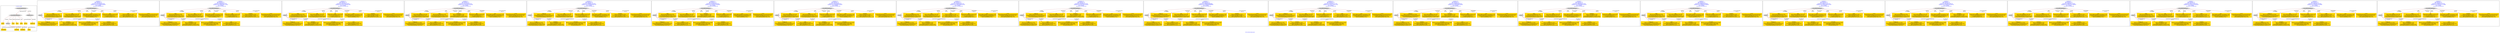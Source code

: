 digraph n0 {
fontcolor="blue"
remincross="true"
label="s24-s-norton-simon.json"
subgraph cluster_0 {
label="1-correct model"
n2[style="filled",color="white",fillcolor="lightgray",label="CulturalHeritageObject1"];
n3[shape="plaintext",style="filled",fillcolor="gold",label="made"];
n4[style="filled",color="white",fillcolor="lightgray",label="Person1"];
n5[shape="plaintext",style="filled",fillcolor="gold",label="dim"];
n6[shape="plaintext",style="filled",fillcolor="gold",label="prov"];
n7[shape="plaintext",style="filled",fillcolor="gold",label="title"];
n8[shape="plaintext",style="filled",fillcolor="gold",label="access"];
n9[shape="plaintext",style="filled",fillcolor="gold",label="nationality"];
n10[shape="plaintext",style="filled",fillcolor="gold",label="birthDate"];
n11[shape="plaintext",style="filled",fillcolor="gold",label="deathDate"];
n12[shape="plaintext",style="filled",fillcolor="gold",label="artist"];
n13[style="filled",color="white",fillcolor="lightgray",label="EuropeanaAggregation1"];
n14[style="filled",color="white",fillcolor="lightgray",label="WebResource1"];
n15[shape="plaintext",style="filled",fillcolor="gold",label="image_url"];
}
subgraph cluster_1 {
label="candidate 0\nlink coherence:1.0\nnode coherence:1.0\nconfidence:0.6142180049197854\nmapping score:0.6714060016399285\ncost:10.99999\n-precision:0.64-recall:0.54"
n17[style="filled",color="white",fillcolor="lightgray",label="CulturalHeritageObject1"];
n18[style="filled",color="white",fillcolor="lightgray",label="Person1"];
n19[shape="plaintext",style="filled",fillcolor="gold",label="image_url\n[Person,nameOfThePerson,0.903]\n[CulturalHeritageObject,accessionNumber,0.075]\n[CulturalHeritageObject,provenance,0.02]\n[CulturalHeritageObject,title,0.001]"];
n20[shape="plaintext",style="filled",fillcolor="gold",label="deathDate\n[Person,dateOfDeath,0.518]\n[Person,dateOfBirth,0.264]\n[CulturalHeritageObject,created,0.215]\n[CulturalHeritageObject,provenance,0.003]"];
n21[shape="plaintext",style="filled",fillcolor="gold",label="artist\n[Person,nameOfThePerson,0.84]\n[CulturalHeritageObject,title,0.122]\n[CulturalHeritageObject,provenance,0.038]\n[CulturalHeritageObject,medium,0.0]"];
n22[shape="plaintext",style="filled",fillcolor="gold",label="title\n[CulturalHeritageObject,title,0.93]\n[Person,nameOfThePerson,0.047]\n[CulturalHeritageObject,provenance,0.018]\n[CulturalHeritageObject,extent,0.006]"];
n23[shape="plaintext",style="filled",fillcolor="gold",label="prov\n[CulturalHeritageObject,provenance,0.741]\n[CulturalHeritageObject,rightsHolder,0.247]\n[CulturalHeritageObject,title,0.011]\n[Person,dateOfDeath,0.001]"];
n24[shape="plaintext",style="filled",fillcolor="gold",label="nationality\n[Person,countryAssociatedWithThePerson,0.993]\n[CulturalHeritageObject,title,0.006]\n[CulturalHeritageObject,medium,0.0]\n[Concept,prefLabel,0.0]"];
n25[shape="plaintext",style="filled",fillcolor="gold",label="dim\n[CulturalHeritageObject,extent,0.787]\n[Person,nameOfThePerson,0.213]\n[Concept,prefLabel,0.0]\n[CulturalHeritageObject,title,0.0]"];
n26[shape="plaintext",style="filled",fillcolor="gold",label="made\n[Person,dateOfDeath,0.534]\n[CulturalHeritageObject,created,0.264]\n[Person,dateOfBirth,0.141]\n[CulturalHeritageObject,provenance,0.061]"];
n27[shape="plaintext",style="filled",fillcolor="gold",label="birthDate\n[Person,dateOfDeath,0.633]\n[CulturalHeritageObject,created,0.267]\n[Person,dateOfBirth,0.098]\n[CulturalHeritageObject,provenance,0.002]"];
n28[shape="plaintext",style="filled",fillcolor="gold",label="access\n[CulturalHeritageObject,accessionNumber,0.627]\n[CulturalHeritageObject,provenance,0.208]\n[Person,nameOfThePerson,0.153]\n[CulturalHeritageObject,title,0.012]"];
}
subgraph cluster_2 {
label="candidate 1\nlink coherence:1.0\nnode coherence:1.0\nconfidence:0.604623585152933\nmapping score:0.6682078617176442\ncost:10.99999\n-precision:0.55-recall:0.46"
n30[style="filled",color="white",fillcolor="lightgray",label="CulturalHeritageObject1"];
n31[style="filled",color="white",fillcolor="lightgray",label="Person1"];
n32[shape="plaintext",style="filled",fillcolor="gold",label="image_url\n[Person,nameOfThePerson,0.903]\n[CulturalHeritageObject,accessionNumber,0.075]\n[CulturalHeritageObject,provenance,0.02]\n[CulturalHeritageObject,title,0.001]"];
n33[shape="plaintext",style="filled",fillcolor="gold",label="deathDate\n[Person,dateOfDeath,0.518]\n[Person,dateOfBirth,0.264]\n[CulturalHeritageObject,created,0.215]\n[CulturalHeritageObject,provenance,0.003]"];
n34[shape="plaintext",style="filled",fillcolor="gold",label="artist\n[Person,nameOfThePerson,0.84]\n[CulturalHeritageObject,title,0.122]\n[CulturalHeritageObject,provenance,0.038]\n[CulturalHeritageObject,medium,0.0]"];
n35[shape="plaintext",style="filled",fillcolor="gold",label="title\n[CulturalHeritageObject,title,0.93]\n[Person,nameOfThePerson,0.047]\n[CulturalHeritageObject,provenance,0.018]\n[CulturalHeritageObject,extent,0.006]"];
n36[shape="plaintext",style="filled",fillcolor="gold",label="prov\n[CulturalHeritageObject,provenance,0.741]\n[CulturalHeritageObject,rightsHolder,0.247]\n[CulturalHeritageObject,title,0.011]\n[Person,dateOfDeath,0.001]"];
n37[shape="plaintext",style="filled",fillcolor="gold",label="nationality\n[Person,countryAssociatedWithThePerson,0.993]\n[CulturalHeritageObject,title,0.006]\n[CulturalHeritageObject,medium,0.0]\n[Concept,prefLabel,0.0]"];
n38[shape="plaintext",style="filled",fillcolor="gold",label="dim\n[CulturalHeritageObject,extent,0.787]\n[Person,nameOfThePerson,0.213]\n[Concept,prefLabel,0.0]\n[CulturalHeritageObject,title,0.0]"];
n39[shape="plaintext",style="filled",fillcolor="gold",label="made\n[Person,dateOfDeath,0.534]\n[CulturalHeritageObject,created,0.264]\n[Person,dateOfBirth,0.141]\n[CulturalHeritageObject,provenance,0.061]"];
n40[shape="plaintext",style="filled",fillcolor="gold",label="birthDate\n[Person,dateOfDeath,0.633]\n[CulturalHeritageObject,created,0.267]\n[Person,dateOfBirth,0.098]\n[CulturalHeritageObject,provenance,0.002]"];
n41[shape="plaintext",style="filled",fillcolor="gold",label="access\n[CulturalHeritageObject,accessionNumber,0.627]\n[CulturalHeritageObject,provenance,0.208]\n[Person,nameOfThePerson,0.153]\n[CulturalHeritageObject,title,0.012]"];
}
subgraph cluster_3 {
label="candidate 10\nlink coherence:1.0\nnode coherence:1.0\nconfidence:0.5551433091436261\nmapping score:0.6517144363812086\ncost:10.99999\n-precision:0.45-recall:0.38"
n43[style="filled",color="white",fillcolor="lightgray",label="CulturalHeritageObject1"];
n44[style="filled",color="white",fillcolor="lightgray",label="Person1"];
n45[shape="plaintext",style="filled",fillcolor="gold",label="image_url\n[Person,nameOfThePerson,0.903]\n[CulturalHeritageObject,accessionNumber,0.075]\n[CulturalHeritageObject,provenance,0.02]\n[CulturalHeritageObject,title,0.001]"];
n46[shape="plaintext",style="filled",fillcolor="gold",label="deathDate\n[Person,dateOfDeath,0.518]\n[Person,dateOfBirth,0.264]\n[CulturalHeritageObject,created,0.215]\n[CulturalHeritageObject,provenance,0.003]"];
n47[shape="plaintext",style="filled",fillcolor="gold",label="artist\n[Person,nameOfThePerson,0.84]\n[CulturalHeritageObject,title,0.122]\n[CulturalHeritageObject,provenance,0.038]\n[CulturalHeritageObject,medium,0.0]"];
n48[shape="plaintext",style="filled",fillcolor="gold",label="title\n[CulturalHeritageObject,title,0.93]\n[Person,nameOfThePerson,0.047]\n[CulturalHeritageObject,provenance,0.018]\n[CulturalHeritageObject,extent,0.006]"];
n49[shape="plaintext",style="filled",fillcolor="gold",label="nationality\n[Person,countryAssociatedWithThePerson,0.993]\n[CulturalHeritageObject,title,0.006]\n[CulturalHeritageObject,medium,0.0]\n[Concept,prefLabel,0.0]"];
n50[shape="plaintext",style="filled",fillcolor="gold",label="dim\n[CulturalHeritageObject,extent,0.787]\n[Person,nameOfThePerson,0.213]\n[Concept,prefLabel,0.0]\n[CulturalHeritageObject,title,0.0]"];
n51[shape="plaintext",style="filled",fillcolor="gold",label="made\n[Person,dateOfDeath,0.534]\n[CulturalHeritageObject,created,0.264]\n[Person,dateOfBirth,0.141]\n[CulturalHeritageObject,provenance,0.061]"];
n52[shape="plaintext",style="filled",fillcolor="gold",label="prov\n[CulturalHeritageObject,provenance,0.741]\n[CulturalHeritageObject,rightsHolder,0.247]\n[CulturalHeritageObject,title,0.011]\n[Person,dateOfDeath,0.001]"];
n53[shape="plaintext",style="filled",fillcolor="gold",label="birthDate\n[Person,dateOfDeath,0.633]\n[CulturalHeritageObject,created,0.267]\n[Person,dateOfBirth,0.098]\n[CulturalHeritageObject,provenance,0.002]"];
n54[shape="plaintext",style="filled",fillcolor="gold",label="access\n[CulturalHeritageObject,accessionNumber,0.627]\n[CulturalHeritageObject,provenance,0.208]\n[Person,nameOfThePerson,0.153]\n[CulturalHeritageObject,title,0.012]"];
}
subgraph cluster_4 {
label="candidate 11\nlink coherence:1.0\nnode coherence:1.0\nconfidence:0.5512783483013314\nmapping score:0.6504261161004438\ncost:10.99999\n-precision:0.45-recall:0.38"
n56[style="filled",color="white",fillcolor="lightgray",label="CulturalHeritageObject1"];
n57[style="filled",color="white",fillcolor="lightgray",label="Person1"];
n58[shape="plaintext",style="filled",fillcolor="gold",label="image_url\n[Person,nameOfThePerson,0.903]\n[CulturalHeritageObject,accessionNumber,0.075]\n[CulturalHeritageObject,provenance,0.02]\n[CulturalHeritageObject,title,0.001]"];
n59[shape="plaintext",style="filled",fillcolor="gold",label="made\n[Person,dateOfDeath,0.534]\n[CulturalHeritageObject,created,0.264]\n[Person,dateOfBirth,0.141]\n[CulturalHeritageObject,provenance,0.061]"];
n60[shape="plaintext",style="filled",fillcolor="gold",label="title\n[CulturalHeritageObject,title,0.93]\n[Person,nameOfThePerson,0.047]\n[CulturalHeritageObject,provenance,0.018]\n[CulturalHeritageObject,extent,0.006]"];
n61[shape="plaintext",style="filled",fillcolor="gold",label="artist\n[Person,nameOfThePerson,0.84]\n[CulturalHeritageObject,title,0.122]\n[CulturalHeritageObject,provenance,0.038]\n[CulturalHeritageObject,medium,0.0]"];
n62[shape="plaintext",style="filled",fillcolor="gold",label="deathDate\n[Person,dateOfDeath,0.518]\n[Person,dateOfBirth,0.264]\n[CulturalHeritageObject,created,0.215]\n[CulturalHeritageObject,provenance,0.003]"];
n63[shape="plaintext",style="filled",fillcolor="gold",label="nationality\n[Person,countryAssociatedWithThePerson,0.993]\n[CulturalHeritageObject,title,0.006]\n[CulturalHeritageObject,medium,0.0]\n[Concept,prefLabel,0.0]"];
n64[shape="plaintext",style="filled",fillcolor="gold",label="dim\n[CulturalHeritageObject,extent,0.787]\n[Person,nameOfThePerson,0.213]\n[Concept,prefLabel,0.0]\n[CulturalHeritageObject,title,0.0]"];
n65[shape="plaintext",style="filled",fillcolor="gold",label="prov\n[CulturalHeritageObject,provenance,0.741]\n[CulturalHeritageObject,rightsHolder,0.247]\n[CulturalHeritageObject,title,0.011]\n[Person,dateOfDeath,0.001]"];
n66[shape="plaintext",style="filled",fillcolor="gold",label="birthDate\n[Person,dateOfDeath,0.633]\n[CulturalHeritageObject,created,0.267]\n[Person,dateOfBirth,0.098]\n[CulturalHeritageObject,provenance,0.002]"];
n67[shape="plaintext",style="filled",fillcolor="gold",label="access\n[CulturalHeritageObject,accessionNumber,0.627]\n[CulturalHeritageObject,provenance,0.208]\n[Person,nameOfThePerson,0.153]\n[CulturalHeritageObject,title,0.012]"];
}
subgraph cluster_5 {
label="candidate 12\nlink coherence:1.0\nnode coherence:1.0\nconfidence:0.5508082174233482\nmapping score:0.6502694058077827\ncost:10.99999\n-precision:0.55-recall:0.46"
n69[style="filled",color="white",fillcolor="lightgray",label="CulturalHeritageObject1"];
n70[style="filled",color="white",fillcolor="lightgray",label="Person1"];
n71[shape="plaintext",style="filled",fillcolor="gold",label="artist\n[Person,nameOfThePerson,0.84]\n[CulturalHeritageObject,title,0.122]\n[CulturalHeritageObject,provenance,0.038]\n[CulturalHeritageObject,medium,0.0]"];
n72[shape="plaintext",style="filled",fillcolor="gold",label="deathDate\n[Person,dateOfDeath,0.518]\n[Person,dateOfBirth,0.264]\n[CulturalHeritageObject,created,0.215]\n[CulturalHeritageObject,provenance,0.003]"];
n73[shape="plaintext",style="filled",fillcolor="gold",label="image_url\n[Person,nameOfThePerson,0.903]\n[CulturalHeritageObject,accessionNumber,0.075]\n[CulturalHeritageObject,provenance,0.02]\n[CulturalHeritageObject,title,0.001]"];
n74[shape="plaintext",style="filled",fillcolor="gold",label="title\n[CulturalHeritageObject,title,0.93]\n[Person,nameOfThePerson,0.047]\n[CulturalHeritageObject,provenance,0.018]\n[CulturalHeritageObject,extent,0.006]"];
n75[shape="plaintext",style="filled",fillcolor="gold",label="nationality\n[Person,countryAssociatedWithThePerson,0.993]\n[CulturalHeritageObject,title,0.006]\n[CulturalHeritageObject,medium,0.0]\n[Concept,prefLabel,0.0]"];
n76[shape="plaintext",style="filled",fillcolor="gold",label="dim\n[CulturalHeritageObject,extent,0.787]\n[Person,nameOfThePerson,0.213]\n[Concept,prefLabel,0.0]\n[CulturalHeritageObject,title,0.0]"];
n77[shape="plaintext",style="filled",fillcolor="gold",label="made\n[Person,dateOfDeath,0.534]\n[CulturalHeritageObject,created,0.264]\n[Person,dateOfBirth,0.141]\n[CulturalHeritageObject,provenance,0.061]"];
n78[shape="plaintext",style="filled",fillcolor="gold",label="prov\n[CulturalHeritageObject,provenance,0.741]\n[CulturalHeritageObject,rightsHolder,0.247]\n[CulturalHeritageObject,title,0.011]\n[Person,dateOfDeath,0.001]"];
n79[shape="plaintext",style="filled",fillcolor="gold",label="birthDate\n[Person,dateOfDeath,0.633]\n[CulturalHeritageObject,created,0.267]\n[Person,dateOfBirth,0.098]\n[CulturalHeritageObject,provenance,0.002]"];
n80[shape="plaintext",style="filled",fillcolor="gold",label="access\n[CulturalHeritageObject,accessionNumber,0.627]\n[CulturalHeritageObject,provenance,0.208]\n[Person,nameOfThePerson,0.153]\n[CulturalHeritageObject,title,0.012]"];
}
subgraph cluster_6 {
label="candidate 13\nlink coherence:1.0\nnode coherence:1.0\nconfidence:0.5474955260919518\nmapping score:0.6491651753639839\ncost:10.99999\n-precision:0.45-recall:0.38"
n82[style="filled",color="white",fillcolor="lightgray",label="CulturalHeritageObject1"];
n83[style="filled",color="white",fillcolor="lightgray",label="Person1"];
n84[shape="plaintext",style="filled",fillcolor="gold",label="image_url\n[Person,nameOfThePerson,0.903]\n[CulturalHeritageObject,accessionNumber,0.075]\n[CulturalHeritageObject,provenance,0.02]\n[CulturalHeritageObject,title,0.001]"];
n85[shape="plaintext",style="filled",fillcolor="gold",label="made\n[Person,dateOfDeath,0.534]\n[CulturalHeritageObject,created,0.264]\n[Person,dateOfBirth,0.141]\n[CulturalHeritageObject,provenance,0.061]"];
n86[shape="plaintext",style="filled",fillcolor="gold",label="artist\n[Person,nameOfThePerson,0.84]\n[CulturalHeritageObject,title,0.122]\n[CulturalHeritageObject,provenance,0.038]\n[CulturalHeritageObject,medium,0.0]"];
n87[shape="plaintext",style="filled",fillcolor="gold",label="title\n[CulturalHeritageObject,title,0.93]\n[Person,nameOfThePerson,0.047]\n[CulturalHeritageObject,provenance,0.018]\n[CulturalHeritageObject,extent,0.006]"];
n88[shape="plaintext",style="filled",fillcolor="gold",label="deathDate\n[Person,dateOfDeath,0.518]\n[Person,dateOfBirth,0.264]\n[CulturalHeritageObject,created,0.215]\n[CulturalHeritageObject,provenance,0.003]"];
n89[shape="plaintext",style="filled",fillcolor="gold",label="nationality\n[Person,countryAssociatedWithThePerson,0.993]\n[CulturalHeritageObject,title,0.006]\n[CulturalHeritageObject,medium,0.0]\n[Concept,prefLabel,0.0]"];
n90[shape="plaintext",style="filled",fillcolor="gold",label="dim\n[CulturalHeritageObject,extent,0.787]\n[Person,nameOfThePerson,0.213]\n[Concept,prefLabel,0.0]\n[CulturalHeritageObject,title,0.0]"];
n91[shape="plaintext",style="filled",fillcolor="gold",label="prov\n[CulturalHeritageObject,provenance,0.741]\n[CulturalHeritageObject,rightsHolder,0.247]\n[CulturalHeritageObject,title,0.011]\n[Person,dateOfDeath,0.001]"];
n92[shape="plaintext",style="filled",fillcolor="gold",label="birthDate\n[Person,dateOfDeath,0.633]\n[CulturalHeritageObject,created,0.267]\n[Person,dateOfBirth,0.098]\n[CulturalHeritageObject,provenance,0.002]"];
n93[shape="plaintext",style="filled",fillcolor="gold",label="access\n[CulturalHeritageObject,accessionNumber,0.627]\n[CulturalHeritageObject,provenance,0.208]\n[Person,nameOfThePerson,0.153]\n[CulturalHeritageObject,title,0.012]"];
}
subgraph cluster_7 {
label="candidate 14\nlink coherence:1.0\nnode coherence:1.0\nconfidence:0.545105596595754\nmapping score:0.6483685321985847\ncost:10.99999\n-precision:0.55-recall:0.46"
n95[style="filled",color="white",fillcolor="lightgray",label="CulturalHeritageObject1"];
n96[style="filled",color="white",fillcolor="lightgray",label="Person1"];
n97[shape="plaintext",style="filled",fillcolor="gold",label="image_url\n[Person,nameOfThePerson,0.903]\n[CulturalHeritageObject,accessionNumber,0.075]\n[CulturalHeritageObject,provenance,0.02]\n[CulturalHeritageObject,title,0.001]"];
n98[shape="plaintext",style="filled",fillcolor="gold",label="made\n[Person,dateOfDeath,0.534]\n[CulturalHeritageObject,created,0.264]\n[Person,dateOfBirth,0.141]\n[CulturalHeritageObject,provenance,0.061]"];
n99[shape="plaintext",style="filled",fillcolor="gold",label="title\n[CulturalHeritageObject,title,0.93]\n[Person,nameOfThePerson,0.047]\n[CulturalHeritageObject,provenance,0.018]\n[CulturalHeritageObject,extent,0.006]"];
n100[shape="plaintext",style="filled",fillcolor="gold",label="artist\n[Person,nameOfThePerson,0.84]\n[CulturalHeritageObject,title,0.122]\n[CulturalHeritageObject,provenance,0.038]\n[CulturalHeritageObject,medium,0.0]"];
n101[shape="plaintext",style="filled",fillcolor="gold",label="deathDate\n[Person,dateOfDeath,0.518]\n[Person,dateOfBirth,0.264]\n[CulturalHeritageObject,created,0.215]\n[CulturalHeritageObject,provenance,0.003]"];
n102[shape="plaintext",style="filled",fillcolor="gold",label="nationality\n[Person,countryAssociatedWithThePerson,0.993]\n[CulturalHeritageObject,title,0.006]\n[CulturalHeritageObject,medium,0.0]\n[Concept,prefLabel,0.0]"];
n103[shape="plaintext",style="filled",fillcolor="gold",label="dim\n[CulturalHeritageObject,extent,0.787]\n[Person,nameOfThePerson,0.213]\n[Concept,prefLabel,0.0]\n[CulturalHeritageObject,title,0.0]"];
n104[shape="plaintext",style="filled",fillcolor="gold",label="prov\n[CulturalHeritageObject,provenance,0.741]\n[CulturalHeritageObject,rightsHolder,0.247]\n[CulturalHeritageObject,title,0.011]\n[Person,dateOfDeath,0.001]"];
n105[shape="plaintext",style="filled",fillcolor="gold",label="birthDate\n[Person,dateOfDeath,0.633]\n[CulturalHeritageObject,created,0.267]\n[Person,dateOfBirth,0.098]\n[CulturalHeritageObject,provenance,0.002]"];
n106[shape="plaintext",style="filled",fillcolor="gold",label="access\n[CulturalHeritageObject,accessionNumber,0.627]\n[CulturalHeritageObject,provenance,0.208]\n[Person,nameOfThePerson,0.153]\n[CulturalHeritageObject,title,0.012]"];
}
subgraph cluster_8 {
label="candidate 15\nlink coherence:1.0\nnode coherence:1.0\nconfidence:0.5443925445871018\nmapping score:0.6481308481957005\ncost:10.99999\n-precision:0.45-recall:0.38"
n108[style="filled",color="white",fillcolor="lightgray",label="CulturalHeritageObject1"];
n109[style="filled",color="white",fillcolor="lightgray",label="Person1"];
n110[shape="plaintext",style="filled",fillcolor="gold",label="image_url\n[Person,nameOfThePerson,0.903]\n[CulturalHeritageObject,accessionNumber,0.075]\n[CulturalHeritageObject,provenance,0.02]\n[CulturalHeritageObject,title,0.001]"];
n111[shape="plaintext",style="filled",fillcolor="gold",label="deathDate\n[Person,dateOfDeath,0.518]\n[Person,dateOfBirth,0.264]\n[CulturalHeritageObject,created,0.215]\n[CulturalHeritageObject,provenance,0.003]"];
n112[shape="plaintext",style="filled",fillcolor="gold",label="artist\n[Person,nameOfThePerson,0.84]\n[CulturalHeritageObject,title,0.122]\n[CulturalHeritageObject,provenance,0.038]\n[CulturalHeritageObject,medium,0.0]"];
n113[shape="plaintext",style="filled",fillcolor="gold",label="title\n[CulturalHeritageObject,title,0.93]\n[Person,nameOfThePerson,0.047]\n[CulturalHeritageObject,provenance,0.018]\n[CulturalHeritageObject,extent,0.006]"];
n114[shape="plaintext",style="filled",fillcolor="gold",label="made\n[Person,dateOfDeath,0.534]\n[CulturalHeritageObject,created,0.264]\n[Person,dateOfBirth,0.141]\n[CulturalHeritageObject,provenance,0.061]"];
n115[shape="plaintext",style="filled",fillcolor="gold",label="nationality\n[Person,countryAssociatedWithThePerson,0.993]\n[CulturalHeritageObject,title,0.006]\n[CulturalHeritageObject,medium,0.0]\n[Concept,prefLabel,0.0]"];
n116[shape="plaintext",style="filled",fillcolor="gold",label="dim\n[CulturalHeritageObject,extent,0.787]\n[Person,nameOfThePerson,0.213]\n[Concept,prefLabel,0.0]\n[CulturalHeritageObject,title,0.0]"];
n117[shape="plaintext",style="filled",fillcolor="gold",label="prov\n[CulturalHeritageObject,provenance,0.741]\n[CulturalHeritageObject,rightsHolder,0.247]\n[CulturalHeritageObject,title,0.011]\n[Person,dateOfDeath,0.001]"];
n118[shape="plaintext",style="filled",fillcolor="gold",label="birthDate\n[Person,dateOfDeath,0.633]\n[CulturalHeritageObject,created,0.267]\n[Person,dateOfBirth,0.098]\n[CulturalHeritageObject,provenance,0.002]"];
n119[shape="plaintext",style="filled",fillcolor="gold",label="access\n[CulturalHeritageObject,accessionNumber,0.627]\n[CulturalHeritageObject,provenance,0.208]\n[Person,nameOfThePerson,0.153]\n[CulturalHeritageObject,title,0.012]"];
}
subgraph cluster_9 {
label="candidate 16\nlink coherence:1.0\nnode coherence:1.0\nconfidence:0.5431604343716739\nmapping score:0.647720144790558\ncost:10.99999\n-precision:0.55-recall:0.46"
n121[style="filled",color="white",fillcolor="lightgray",label="CulturalHeritageObject1"];
n122[style="filled",color="white",fillcolor="lightgray",label="Person1"];
n123[shape="plaintext",style="filled",fillcolor="gold",label="artist\n[Person,nameOfThePerson,0.84]\n[CulturalHeritageObject,title,0.122]\n[CulturalHeritageObject,provenance,0.038]\n[CulturalHeritageObject,medium,0.0]"];
n124[shape="plaintext",style="filled",fillcolor="gold",label="made\n[Person,dateOfDeath,0.534]\n[CulturalHeritageObject,created,0.264]\n[Person,dateOfBirth,0.141]\n[CulturalHeritageObject,provenance,0.061]"];
n125[shape="plaintext",style="filled",fillcolor="gold",label="image_url\n[Person,nameOfThePerson,0.903]\n[CulturalHeritageObject,accessionNumber,0.075]\n[CulturalHeritageObject,provenance,0.02]\n[CulturalHeritageObject,title,0.001]"];
n126[shape="plaintext",style="filled",fillcolor="gold",label="title\n[CulturalHeritageObject,title,0.93]\n[Person,nameOfThePerson,0.047]\n[CulturalHeritageObject,provenance,0.018]\n[CulturalHeritageObject,extent,0.006]"];
n127[shape="plaintext",style="filled",fillcolor="gold",label="deathDate\n[Person,dateOfDeath,0.518]\n[Person,dateOfBirth,0.264]\n[CulturalHeritageObject,created,0.215]\n[CulturalHeritageObject,provenance,0.003]"];
n128[shape="plaintext",style="filled",fillcolor="gold",label="nationality\n[Person,countryAssociatedWithThePerson,0.993]\n[CulturalHeritageObject,title,0.006]\n[CulturalHeritageObject,medium,0.0]\n[Concept,prefLabel,0.0]"];
n129[shape="plaintext",style="filled",fillcolor="gold",label="dim\n[CulturalHeritageObject,extent,0.787]\n[Person,nameOfThePerson,0.213]\n[Concept,prefLabel,0.0]\n[CulturalHeritageObject,title,0.0]"];
n130[shape="plaintext",style="filled",fillcolor="gold",label="prov\n[CulturalHeritageObject,provenance,0.741]\n[CulturalHeritageObject,rightsHolder,0.247]\n[CulturalHeritageObject,title,0.011]\n[Person,dateOfDeath,0.001]"];
n131[shape="plaintext",style="filled",fillcolor="gold",label="birthDate\n[Person,dateOfDeath,0.633]\n[CulturalHeritageObject,created,0.267]\n[Person,dateOfBirth,0.098]\n[CulturalHeritageObject,provenance,0.002]"];
n132[shape="plaintext",style="filled",fillcolor="gold",label="access\n[CulturalHeritageObject,accessionNumber,0.627]\n[CulturalHeritageObject,provenance,0.208]\n[Person,nameOfThePerson,0.153]\n[CulturalHeritageObject,title,0.012]"];
}
subgraph cluster_10 {
label="candidate 17\nlink coherence:1.0\nnode coherence:1.0\nconfidence:0.5369876826660966\nmapping score:0.6456625608886989\ncost:10.99999\n-precision:0.64-recall:0.54"
n134[style="filled",color="white",fillcolor="lightgray",label="CulturalHeritageObject1"];
n135[style="filled",color="white",fillcolor="lightgray",label="Person1"];
n136[shape="plaintext",style="filled",fillcolor="gold",label="artist\n[Person,nameOfThePerson,0.84]\n[CulturalHeritageObject,title,0.122]\n[CulturalHeritageObject,provenance,0.038]\n[CulturalHeritageObject,medium,0.0]"];
n137[shape="plaintext",style="filled",fillcolor="gold",label="made\n[Person,dateOfDeath,0.534]\n[CulturalHeritageObject,created,0.264]\n[Person,dateOfBirth,0.141]\n[CulturalHeritageObject,provenance,0.061]"];
n138[shape="plaintext",style="filled",fillcolor="gold",label="image_url\n[Person,nameOfThePerson,0.903]\n[CulturalHeritageObject,accessionNumber,0.075]\n[CulturalHeritageObject,provenance,0.02]\n[CulturalHeritageObject,title,0.001]"];
n139[shape="plaintext",style="filled",fillcolor="gold",label="title\n[CulturalHeritageObject,title,0.93]\n[Person,nameOfThePerson,0.047]\n[CulturalHeritageObject,provenance,0.018]\n[CulturalHeritageObject,extent,0.006]"];
n140[shape="plaintext",style="filled",fillcolor="gold",label="deathDate\n[Person,dateOfDeath,0.518]\n[Person,dateOfBirth,0.264]\n[CulturalHeritageObject,created,0.215]\n[CulturalHeritageObject,provenance,0.003]"];
n141[shape="plaintext",style="filled",fillcolor="gold",label="nationality\n[Person,countryAssociatedWithThePerson,0.993]\n[CulturalHeritageObject,title,0.006]\n[CulturalHeritageObject,medium,0.0]\n[Concept,prefLabel,0.0]"];
n142[shape="plaintext",style="filled",fillcolor="gold",label="dim\n[CulturalHeritageObject,extent,0.787]\n[Person,nameOfThePerson,0.213]\n[Concept,prefLabel,0.0]\n[CulturalHeritageObject,title,0.0]"];
n143[shape="plaintext",style="filled",fillcolor="gold",label="prov\n[CulturalHeritageObject,provenance,0.741]\n[CulturalHeritageObject,rightsHolder,0.247]\n[CulturalHeritageObject,title,0.011]\n[Person,dateOfDeath,0.001]"];
n144[shape="plaintext",style="filled",fillcolor="gold",label="birthDate\n[Person,dateOfDeath,0.633]\n[CulturalHeritageObject,created,0.267]\n[Person,dateOfBirth,0.098]\n[CulturalHeritageObject,provenance,0.002]"];
n145[shape="plaintext",style="filled",fillcolor="gold",label="access\n[CulturalHeritageObject,accessionNumber,0.627]\n[CulturalHeritageObject,provenance,0.208]\n[Person,nameOfThePerson,0.153]\n[CulturalHeritageObject,title,0.012]"];
}
subgraph cluster_11 {
label="candidate 18\nlink coherence:1.0\nnode coherence:1.0\nconfidence:0.5323523477117029\nmapping score:0.6441174492372342\ncost:10.99999\n-precision:0.82-recall:0.69"
n147[style="filled",color="white",fillcolor="lightgray",label="CulturalHeritageObject1"];
n148[style="filled",color="white",fillcolor="lightgray",label="Person1"];
n149[shape="plaintext",style="filled",fillcolor="gold",label="artist\n[Person,nameOfThePerson,0.84]\n[CulturalHeritageObject,title,0.122]\n[CulturalHeritageObject,provenance,0.038]\n[CulturalHeritageObject,medium,0.0]"];
n150[shape="plaintext",style="filled",fillcolor="gold",label="birthDate\n[Person,dateOfDeath,0.633]\n[CulturalHeritageObject,created,0.267]\n[Person,dateOfBirth,0.098]\n[CulturalHeritageObject,provenance,0.002]"];
n151[shape="plaintext",style="filled",fillcolor="gold",label="image_url\n[Person,nameOfThePerson,0.903]\n[CulturalHeritageObject,accessionNumber,0.075]\n[CulturalHeritageObject,provenance,0.02]\n[CulturalHeritageObject,title,0.001]"];
n152[shape="plaintext",style="filled",fillcolor="gold",label="title\n[CulturalHeritageObject,title,0.93]\n[Person,nameOfThePerson,0.047]\n[CulturalHeritageObject,provenance,0.018]\n[CulturalHeritageObject,extent,0.006]"];
n153[shape="plaintext",style="filled",fillcolor="gold",label="deathDate\n[Person,dateOfDeath,0.518]\n[Person,dateOfBirth,0.264]\n[CulturalHeritageObject,created,0.215]\n[CulturalHeritageObject,provenance,0.003]"];
n154[shape="plaintext",style="filled",fillcolor="gold",label="nationality\n[Person,countryAssociatedWithThePerson,0.993]\n[CulturalHeritageObject,title,0.006]\n[CulturalHeritageObject,medium,0.0]\n[Concept,prefLabel,0.0]"];
n155[shape="plaintext",style="filled",fillcolor="gold",label="dim\n[CulturalHeritageObject,extent,0.787]\n[Person,nameOfThePerson,0.213]\n[Concept,prefLabel,0.0]\n[CulturalHeritageObject,title,0.0]"];
n156[shape="plaintext",style="filled",fillcolor="gold",label="made\n[Person,dateOfDeath,0.534]\n[CulturalHeritageObject,created,0.264]\n[Person,dateOfBirth,0.141]\n[CulturalHeritageObject,provenance,0.061]"];
n157[shape="plaintext",style="filled",fillcolor="gold",label="prov\n[CulturalHeritageObject,provenance,0.741]\n[CulturalHeritageObject,rightsHolder,0.247]\n[CulturalHeritageObject,title,0.011]\n[Person,dateOfDeath,0.001]"];
n158[shape="plaintext",style="filled",fillcolor="gold",label="access\n[CulturalHeritageObject,accessionNumber,0.627]\n[CulturalHeritageObject,provenance,0.208]\n[Person,nameOfThePerson,0.153]\n[CulturalHeritageObject,title,0.012]"];
}
subgraph cluster_12 {
label="candidate 19\nlink coherence:1.0\nnode coherence:1.0\nconfidence:0.5289306796504276\nmapping score:0.6429768932168093\ncost:10.99999\n-precision:0.64-recall:0.54"
n160[style="filled",color="white",fillcolor="lightgray",label="CulturalHeritageObject1"];
n161[style="filled",color="white",fillcolor="lightgray",label="Person1"];
n162[shape="plaintext",style="filled",fillcolor="gold",label="artist\n[Person,nameOfThePerson,0.84]\n[CulturalHeritageObject,title,0.122]\n[CulturalHeritageObject,provenance,0.038]\n[CulturalHeritageObject,medium,0.0]"];
n163[shape="plaintext",style="filled",fillcolor="gold",label="birthDate\n[Person,dateOfDeath,0.633]\n[CulturalHeritageObject,created,0.267]\n[Person,dateOfBirth,0.098]\n[CulturalHeritageObject,provenance,0.002]"];
n164[shape="plaintext",style="filled",fillcolor="gold",label="image_url\n[Person,nameOfThePerson,0.903]\n[CulturalHeritageObject,accessionNumber,0.075]\n[CulturalHeritageObject,provenance,0.02]\n[CulturalHeritageObject,title,0.001]"];
n165[shape="plaintext",style="filled",fillcolor="gold",label="title\n[CulturalHeritageObject,title,0.93]\n[Person,nameOfThePerson,0.047]\n[CulturalHeritageObject,provenance,0.018]\n[CulturalHeritageObject,extent,0.006]"];
n166[shape="plaintext",style="filled",fillcolor="gold",label="deathDate\n[Person,dateOfDeath,0.518]\n[Person,dateOfBirth,0.264]\n[CulturalHeritageObject,created,0.215]\n[CulturalHeritageObject,provenance,0.003]"];
n167[shape="plaintext",style="filled",fillcolor="gold",label="nationality\n[Person,countryAssociatedWithThePerson,0.993]\n[CulturalHeritageObject,title,0.006]\n[CulturalHeritageObject,medium,0.0]\n[Concept,prefLabel,0.0]"];
n168[shape="plaintext",style="filled",fillcolor="gold",label="dim\n[CulturalHeritageObject,extent,0.787]\n[Person,nameOfThePerson,0.213]\n[Concept,prefLabel,0.0]\n[CulturalHeritageObject,title,0.0]"];
n169[shape="plaintext",style="filled",fillcolor="gold",label="made\n[Person,dateOfDeath,0.534]\n[CulturalHeritageObject,created,0.264]\n[Person,dateOfBirth,0.141]\n[CulturalHeritageObject,provenance,0.061]"];
n170[shape="plaintext",style="filled",fillcolor="gold",label="prov\n[CulturalHeritageObject,provenance,0.741]\n[CulturalHeritageObject,rightsHolder,0.247]\n[CulturalHeritageObject,title,0.011]\n[Person,dateOfDeath,0.001]"];
n171[shape="plaintext",style="filled",fillcolor="gold",label="access\n[CulturalHeritageObject,accessionNumber,0.627]\n[CulturalHeritageObject,provenance,0.208]\n[Person,nameOfThePerson,0.153]\n[CulturalHeritageObject,title,0.012]"];
}
subgraph cluster_13 {
label="candidate 2\nlink coherence:1.0\nnode coherence:1.0\nconfidence:0.5969758021012586\nmapping score:0.6656586007004196\ncost:10.99999\n-precision:0.55-recall:0.46"
n173[style="filled",color="white",fillcolor="lightgray",label="CulturalHeritageObject1"];
n174[style="filled",color="white",fillcolor="lightgray",label="Person1"];
n175[shape="plaintext",style="filled",fillcolor="gold",label="image_url\n[Person,nameOfThePerson,0.903]\n[CulturalHeritageObject,accessionNumber,0.075]\n[CulturalHeritageObject,provenance,0.02]\n[CulturalHeritageObject,title,0.001]"];
n176[shape="plaintext",style="filled",fillcolor="gold",label="made\n[Person,dateOfDeath,0.534]\n[CulturalHeritageObject,created,0.264]\n[Person,dateOfBirth,0.141]\n[CulturalHeritageObject,provenance,0.061]"];
n177[shape="plaintext",style="filled",fillcolor="gold",label="artist\n[Person,nameOfThePerson,0.84]\n[CulturalHeritageObject,title,0.122]\n[CulturalHeritageObject,provenance,0.038]\n[CulturalHeritageObject,medium,0.0]"];
n178[shape="plaintext",style="filled",fillcolor="gold",label="title\n[CulturalHeritageObject,title,0.93]\n[Person,nameOfThePerson,0.047]\n[CulturalHeritageObject,provenance,0.018]\n[CulturalHeritageObject,extent,0.006]"];
n179[shape="plaintext",style="filled",fillcolor="gold",label="prov\n[CulturalHeritageObject,provenance,0.741]\n[CulturalHeritageObject,rightsHolder,0.247]\n[CulturalHeritageObject,title,0.011]\n[Person,dateOfDeath,0.001]"];
n180[shape="plaintext",style="filled",fillcolor="gold",label="deathDate\n[Person,dateOfDeath,0.518]\n[Person,dateOfBirth,0.264]\n[CulturalHeritageObject,created,0.215]\n[CulturalHeritageObject,provenance,0.003]"];
n181[shape="plaintext",style="filled",fillcolor="gold",label="nationality\n[Person,countryAssociatedWithThePerson,0.993]\n[CulturalHeritageObject,title,0.006]\n[CulturalHeritageObject,medium,0.0]\n[Concept,prefLabel,0.0]"];
n182[shape="plaintext",style="filled",fillcolor="gold",label="dim\n[CulturalHeritageObject,extent,0.787]\n[Person,nameOfThePerson,0.213]\n[Concept,prefLabel,0.0]\n[CulturalHeritageObject,title,0.0]"];
n183[shape="plaintext",style="filled",fillcolor="gold",label="birthDate\n[Person,dateOfDeath,0.633]\n[CulturalHeritageObject,created,0.267]\n[Person,dateOfBirth,0.098]\n[CulturalHeritageObject,provenance,0.002]"];
n184[shape="plaintext",style="filled",fillcolor="gold",label="access\n[CulturalHeritageObject,accessionNumber,0.627]\n[CulturalHeritageObject,provenance,0.208]\n[Person,nameOfThePerson,0.153]\n[CulturalHeritageObject,title,0.012]"];
}
subgraph cluster_14 {
label="candidate 3\nlink coherence:1.0\nnode coherence:1.0\nconfidence:0.5908030503956813\nmapping score:0.6636010167985603\ncost:10.99999\n-precision:0.64-recall:0.54"
n186[style="filled",color="white",fillcolor="lightgray",label="CulturalHeritageObject1"];
n187[style="filled",color="white",fillcolor="lightgray",label="Person1"];
n188[shape="plaintext",style="filled",fillcolor="gold",label="image_url\n[Person,nameOfThePerson,0.903]\n[CulturalHeritageObject,accessionNumber,0.075]\n[CulturalHeritageObject,provenance,0.02]\n[CulturalHeritageObject,title,0.001]"];
n189[shape="plaintext",style="filled",fillcolor="gold",label="made\n[Person,dateOfDeath,0.534]\n[CulturalHeritageObject,created,0.264]\n[Person,dateOfBirth,0.141]\n[CulturalHeritageObject,provenance,0.061]"];
n190[shape="plaintext",style="filled",fillcolor="gold",label="artist\n[Person,nameOfThePerson,0.84]\n[CulturalHeritageObject,title,0.122]\n[CulturalHeritageObject,provenance,0.038]\n[CulturalHeritageObject,medium,0.0]"];
n191[shape="plaintext",style="filled",fillcolor="gold",label="title\n[CulturalHeritageObject,title,0.93]\n[Person,nameOfThePerson,0.047]\n[CulturalHeritageObject,provenance,0.018]\n[CulturalHeritageObject,extent,0.006]"];
n192[shape="plaintext",style="filled",fillcolor="gold",label="prov\n[CulturalHeritageObject,provenance,0.741]\n[CulturalHeritageObject,rightsHolder,0.247]\n[CulturalHeritageObject,title,0.011]\n[Person,dateOfDeath,0.001]"];
n193[shape="plaintext",style="filled",fillcolor="gold",label="deathDate\n[Person,dateOfDeath,0.518]\n[Person,dateOfBirth,0.264]\n[CulturalHeritageObject,created,0.215]\n[CulturalHeritageObject,provenance,0.003]"];
n194[shape="plaintext",style="filled",fillcolor="gold",label="nationality\n[Person,countryAssociatedWithThePerson,0.993]\n[CulturalHeritageObject,title,0.006]\n[CulturalHeritageObject,medium,0.0]\n[Concept,prefLabel,0.0]"];
n195[shape="plaintext",style="filled",fillcolor="gold",label="dim\n[CulturalHeritageObject,extent,0.787]\n[Person,nameOfThePerson,0.213]\n[Concept,prefLabel,0.0]\n[CulturalHeritageObject,title,0.0]"];
n196[shape="plaintext",style="filled",fillcolor="gold",label="birthDate\n[Person,dateOfDeath,0.633]\n[CulturalHeritageObject,created,0.267]\n[Person,dateOfBirth,0.098]\n[CulturalHeritageObject,provenance,0.002]"];
n197[shape="plaintext",style="filled",fillcolor="gold",label="access\n[CulturalHeritageObject,accessionNumber,0.627]\n[CulturalHeritageObject,provenance,0.208]\n[Person,nameOfThePerson,0.153]\n[CulturalHeritageObject,title,0.012]"];
}
subgraph cluster_15 {
label="candidate 4\nlink coherence:1.0\nnode coherence:1.0\nconfidence:0.5861677154412875\nmapping score:0.6620559051470959\ncost:10.99999\n-precision:0.82-recall:0.69"
n199[style="filled",color="white",fillcolor="lightgray",label="CulturalHeritageObject1"];
n200[style="filled",color="white",fillcolor="lightgray",label="Person1"];
n201[shape="plaintext",style="filled",fillcolor="gold",label="image_url\n[Person,nameOfThePerson,0.903]\n[CulturalHeritageObject,accessionNumber,0.075]\n[CulturalHeritageObject,provenance,0.02]\n[CulturalHeritageObject,title,0.001]"];
n202[shape="plaintext",style="filled",fillcolor="gold",label="birthDate\n[Person,dateOfDeath,0.633]\n[CulturalHeritageObject,created,0.267]\n[Person,dateOfBirth,0.098]\n[CulturalHeritageObject,provenance,0.002]"];
n203[shape="plaintext",style="filled",fillcolor="gold",label="artist\n[Person,nameOfThePerson,0.84]\n[CulturalHeritageObject,title,0.122]\n[CulturalHeritageObject,provenance,0.038]\n[CulturalHeritageObject,medium,0.0]"];
n204[shape="plaintext",style="filled",fillcolor="gold",label="title\n[CulturalHeritageObject,title,0.93]\n[Person,nameOfThePerson,0.047]\n[CulturalHeritageObject,provenance,0.018]\n[CulturalHeritageObject,extent,0.006]"];
n205[shape="plaintext",style="filled",fillcolor="gold",label="prov\n[CulturalHeritageObject,provenance,0.741]\n[CulturalHeritageObject,rightsHolder,0.247]\n[CulturalHeritageObject,title,0.011]\n[Person,dateOfDeath,0.001]"];
n206[shape="plaintext",style="filled",fillcolor="gold",label="deathDate\n[Person,dateOfDeath,0.518]\n[Person,dateOfBirth,0.264]\n[CulturalHeritageObject,created,0.215]\n[CulturalHeritageObject,provenance,0.003]"];
n207[shape="plaintext",style="filled",fillcolor="gold",label="nationality\n[Person,countryAssociatedWithThePerson,0.993]\n[CulturalHeritageObject,title,0.006]\n[CulturalHeritageObject,medium,0.0]\n[Concept,prefLabel,0.0]"];
n208[shape="plaintext",style="filled",fillcolor="gold",label="dim\n[CulturalHeritageObject,extent,0.787]\n[Person,nameOfThePerson,0.213]\n[Concept,prefLabel,0.0]\n[CulturalHeritageObject,title,0.0]"];
n209[shape="plaintext",style="filled",fillcolor="gold",label="made\n[Person,dateOfDeath,0.534]\n[CulturalHeritageObject,created,0.264]\n[Person,dateOfBirth,0.141]\n[CulturalHeritageObject,provenance,0.061]"];
n210[shape="plaintext",style="filled",fillcolor="gold",label="access\n[CulturalHeritageObject,accessionNumber,0.627]\n[CulturalHeritageObject,provenance,0.208]\n[Person,nameOfThePerson,0.153]\n[CulturalHeritageObject,title,0.012]"];
}
subgraph cluster_16 {
label="candidate 5\nlink coherence:1.0\nnode coherence:1.0\nconfidence:0.5827460473800125\nmapping score:0.6609153491266708\ncost:10.99999\n-precision:0.64-recall:0.54"
n212[style="filled",color="white",fillcolor="lightgray",label="CulturalHeritageObject1"];
n213[style="filled",color="white",fillcolor="lightgray",label="Person1"];
n214[shape="plaintext",style="filled",fillcolor="gold",label="image_url\n[Person,nameOfThePerson,0.903]\n[CulturalHeritageObject,accessionNumber,0.075]\n[CulturalHeritageObject,provenance,0.02]\n[CulturalHeritageObject,title,0.001]"];
n215[shape="plaintext",style="filled",fillcolor="gold",label="birthDate\n[Person,dateOfDeath,0.633]\n[CulturalHeritageObject,created,0.267]\n[Person,dateOfBirth,0.098]\n[CulturalHeritageObject,provenance,0.002]"];
n216[shape="plaintext",style="filled",fillcolor="gold",label="artist\n[Person,nameOfThePerson,0.84]\n[CulturalHeritageObject,title,0.122]\n[CulturalHeritageObject,provenance,0.038]\n[CulturalHeritageObject,medium,0.0]"];
n217[shape="plaintext",style="filled",fillcolor="gold",label="title\n[CulturalHeritageObject,title,0.93]\n[Person,nameOfThePerson,0.047]\n[CulturalHeritageObject,provenance,0.018]\n[CulturalHeritageObject,extent,0.006]"];
n218[shape="plaintext",style="filled",fillcolor="gold",label="prov\n[CulturalHeritageObject,provenance,0.741]\n[CulturalHeritageObject,rightsHolder,0.247]\n[CulturalHeritageObject,title,0.011]\n[Person,dateOfDeath,0.001]"];
n219[shape="plaintext",style="filled",fillcolor="gold",label="deathDate\n[Person,dateOfDeath,0.518]\n[Person,dateOfBirth,0.264]\n[CulturalHeritageObject,created,0.215]\n[CulturalHeritageObject,provenance,0.003]"];
n220[shape="plaintext",style="filled",fillcolor="gold",label="nationality\n[Person,countryAssociatedWithThePerson,0.993]\n[CulturalHeritageObject,title,0.006]\n[CulturalHeritageObject,medium,0.0]\n[Concept,prefLabel,0.0]"];
n221[shape="plaintext",style="filled",fillcolor="gold",label="dim\n[CulturalHeritageObject,extent,0.787]\n[Person,nameOfThePerson,0.213]\n[Concept,prefLabel,0.0]\n[CulturalHeritageObject,title,0.0]"];
n222[shape="plaintext",style="filled",fillcolor="gold",label="made\n[Person,dateOfDeath,0.534]\n[CulturalHeritageObject,created,0.264]\n[Person,dateOfBirth,0.141]\n[CulturalHeritageObject,provenance,0.061]"];
n223[shape="plaintext",style="filled",fillcolor="gold",label="access\n[CulturalHeritageObject,accessionNumber,0.627]\n[CulturalHeritageObject,provenance,0.208]\n[Person,nameOfThePerson,0.153]\n[CulturalHeritageObject,title,0.012]"];
}
subgraph cluster_17 {
label="candidate 6\nlink coherence:1.0\nnode coherence:1.0\nconfidence:0.5685205511198582\nmapping score:0.6561735170399526\ncost:10.99999\n-precision:0.55-recall:0.46"
n225[style="filled",color="white",fillcolor="lightgray",label="CulturalHeritageObject1"];
n226[style="filled",color="white",fillcolor="lightgray",label="Person1"];
n227[shape="plaintext",style="filled",fillcolor="gold",label="image_url\n[Person,nameOfThePerson,0.903]\n[CulturalHeritageObject,accessionNumber,0.075]\n[CulturalHeritageObject,provenance,0.02]\n[CulturalHeritageObject,title,0.001]"];
n228[shape="plaintext",style="filled",fillcolor="gold",label="deathDate\n[Person,dateOfDeath,0.518]\n[Person,dateOfBirth,0.264]\n[CulturalHeritageObject,created,0.215]\n[CulturalHeritageObject,provenance,0.003]"];
n229[shape="plaintext",style="filled",fillcolor="gold",label="title\n[CulturalHeritageObject,title,0.93]\n[Person,nameOfThePerson,0.047]\n[CulturalHeritageObject,provenance,0.018]\n[CulturalHeritageObject,extent,0.006]"];
n230[shape="plaintext",style="filled",fillcolor="gold",label="artist\n[Person,nameOfThePerson,0.84]\n[CulturalHeritageObject,title,0.122]\n[CulturalHeritageObject,provenance,0.038]\n[CulturalHeritageObject,medium,0.0]"];
n231[shape="plaintext",style="filled",fillcolor="gold",label="nationality\n[Person,countryAssociatedWithThePerson,0.993]\n[CulturalHeritageObject,title,0.006]\n[CulturalHeritageObject,medium,0.0]\n[Concept,prefLabel,0.0]"];
n232[shape="plaintext",style="filled",fillcolor="gold",label="dim\n[CulturalHeritageObject,extent,0.787]\n[Person,nameOfThePerson,0.213]\n[Concept,prefLabel,0.0]\n[CulturalHeritageObject,title,0.0]"];
n233[shape="plaintext",style="filled",fillcolor="gold",label="made\n[Person,dateOfDeath,0.534]\n[CulturalHeritageObject,created,0.264]\n[Person,dateOfBirth,0.141]\n[CulturalHeritageObject,provenance,0.061]"];
n234[shape="plaintext",style="filled",fillcolor="gold",label="prov\n[CulturalHeritageObject,provenance,0.741]\n[CulturalHeritageObject,rightsHolder,0.247]\n[CulturalHeritageObject,title,0.011]\n[Person,dateOfDeath,0.001]"];
n235[shape="plaintext",style="filled",fillcolor="gold",label="birthDate\n[Person,dateOfDeath,0.633]\n[CulturalHeritageObject,created,0.267]\n[Person,dateOfBirth,0.098]\n[CulturalHeritageObject,provenance,0.002]"];
n236[shape="plaintext",style="filled",fillcolor="gold",label="access\n[CulturalHeritageObject,accessionNumber,0.627]\n[CulturalHeritageObject,provenance,0.208]\n[Person,nameOfThePerson,0.153]\n[CulturalHeritageObject,title,0.012]"];
}
subgraph cluster_18 {
label="candidate 7\nlink coherence:1.0\nnode coherence:1.0\nconfidence:0.5647377289104787\nmapping score:0.6549125763034929\ncost:10.99999\n-precision:0.55-recall:0.46"
n238[style="filled",color="white",fillcolor="lightgray",label="CulturalHeritageObject1"];
n239[style="filled",color="white",fillcolor="lightgray",label="Person1"];
n240[shape="plaintext",style="filled",fillcolor="gold",label="image_url\n[Person,nameOfThePerson,0.903]\n[CulturalHeritageObject,accessionNumber,0.075]\n[CulturalHeritageObject,provenance,0.02]\n[CulturalHeritageObject,title,0.001]"];
n241[shape="plaintext",style="filled",fillcolor="gold",label="deathDate\n[Person,dateOfDeath,0.518]\n[Person,dateOfBirth,0.264]\n[CulturalHeritageObject,created,0.215]\n[CulturalHeritageObject,provenance,0.003]"];
n242[shape="plaintext",style="filled",fillcolor="gold",label="artist\n[Person,nameOfThePerson,0.84]\n[CulturalHeritageObject,title,0.122]\n[CulturalHeritageObject,provenance,0.038]\n[CulturalHeritageObject,medium,0.0]"];
n243[shape="plaintext",style="filled",fillcolor="gold",label="title\n[CulturalHeritageObject,title,0.93]\n[Person,nameOfThePerson,0.047]\n[CulturalHeritageObject,provenance,0.018]\n[CulturalHeritageObject,extent,0.006]"];
n244[shape="plaintext",style="filled",fillcolor="gold",label="nationality\n[Person,countryAssociatedWithThePerson,0.993]\n[CulturalHeritageObject,title,0.006]\n[CulturalHeritageObject,medium,0.0]\n[Concept,prefLabel,0.0]"];
n245[shape="plaintext",style="filled",fillcolor="gold",label="dim\n[CulturalHeritageObject,extent,0.787]\n[Person,nameOfThePerson,0.213]\n[Concept,prefLabel,0.0]\n[CulturalHeritageObject,title,0.0]"];
n246[shape="plaintext",style="filled",fillcolor="gold",label="made\n[Person,dateOfDeath,0.534]\n[CulturalHeritageObject,created,0.264]\n[Person,dateOfBirth,0.141]\n[CulturalHeritageObject,provenance,0.061]"];
n247[shape="plaintext",style="filled",fillcolor="gold",label="prov\n[CulturalHeritageObject,provenance,0.741]\n[CulturalHeritageObject,rightsHolder,0.247]\n[CulturalHeritageObject,title,0.011]\n[Person,dateOfDeath,0.001]"];
n248[shape="plaintext",style="filled",fillcolor="gold",label="birthDate\n[Person,dateOfDeath,0.633]\n[CulturalHeritageObject,created,0.267]\n[Person,dateOfBirth,0.098]\n[CulturalHeritageObject,provenance,0.002]"];
n249[shape="plaintext",style="filled",fillcolor="gold",label="access\n[CulturalHeritageObject,accessionNumber,0.627]\n[CulturalHeritageObject,provenance,0.208]\n[Person,nameOfThePerson,0.153]\n[CulturalHeritageObject,title,0.012]"];
}
subgraph cluster_19 {
label="candidate 8\nlink coherence:1.0\nnode coherence:1.0\nconfidence:0.5604026371902008\nmapping score:0.6534675457300669\ncost:10.99999\n-precision:0.64-recall:0.54"
n251[style="filled",color="white",fillcolor="lightgray",label="CulturalHeritageObject1"];
n252[style="filled",color="white",fillcolor="lightgray",label="Person1"];
n253[shape="plaintext",style="filled",fillcolor="gold",label="artist\n[Person,nameOfThePerson,0.84]\n[CulturalHeritageObject,title,0.122]\n[CulturalHeritageObject,provenance,0.038]\n[CulturalHeritageObject,medium,0.0]"];
n254[shape="plaintext",style="filled",fillcolor="gold",label="deathDate\n[Person,dateOfDeath,0.518]\n[Person,dateOfBirth,0.264]\n[CulturalHeritageObject,created,0.215]\n[CulturalHeritageObject,provenance,0.003]"];
n255[shape="plaintext",style="filled",fillcolor="gold",label="image_url\n[Person,nameOfThePerson,0.903]\n[CulturalHeritageObject,accessionNumber,0.075]\n[CulturalHeritageObject,provenance,0.02]\n[CulturalHeritageObject,title,0.001]"];
n256[shape="plaintext",style="filled",fillcolor="gold",label="title\n[CulturalHeritageObject,title,0.93]\n[Person,nameOfThePerson,0.047]\n[CulturalHeritageObject,provenance,0.018]\n[CulturalHeritageObject,extent,0.006]"];
n257[shape="plaintext",style="filled",fillcolor="gold",label="nationality\n[Person,countryAssociatedWithThePerson,0.993]\n[CulturalHeritageObject,title,0.006]\n[CulturalHeritageObject,medium,0.0]\n[Concept,prefLabel,0.0]"];
n258[shape="plaintext",style="filled",fillcolor="gold",label="dim\n[CulturalHeritageObject,extent,0.787]\n[Person,nameOfThePerson,0.213]\n[Concept,prefLabel,0.0]\n[CulturalHeritageObject,title,0.0]"];
n259[shape="plaintext",style="filled",fillcolor="gold",label="made\n[Person,dateOfDeath,0.534]\n[CulturalHeritageObject,created,0.264]\n[Person,dateOfBirth,0.141]\n[CulturalHeritageObject,provenance,0.061]"];
n260[shape="plaintext",style="filled",fillcolor="gold",label="prov\n[CulturalHeritageObject,provenance,0.741]\n[CulturalHeritageObject,rightsHolder,0.247]\n[CulturalHeritageObject,title,0.011]\n[Person,dateOfDeath,0.001]"];
n261[shape="plaintext",style="filled",fillcolor="gold",label="birthDate\n[Person,dateOfDeath,0.633]\n[CulturalHeritageObject,created,0.267]\n[Person,dateOfBirth,0.098]\n[CulturalHeritageObject,provenance,0.002]"];
n262[shape="plaintext",style="filled",fillcolor="gold",label="access\n[CulturalHeritageObject,accessionNumber,0.627]\n[CulturalHeritageObject,provenance,0.208]\n[Person,nameOfThePerson,0.153]\n[CulturalHeritageObject,title,0.012]"];
}
subgraph cluster_20 {
label="candidate 9\nlink coherence:1.0\nnode coherence:1.0\nconfidence:0.5589261313530056\nmapping score:0.6529753771176686\ncost:10.99999\n-precision:0.45-recall:0.38"
n264[style="filled",color="white",fillcolor="lightgray",label="CulturalHeritageObject1"];
n265[style="filled",color="white",fillcolor="lightgray",label="Person1"];
n266[shape="plaintext",style="filled",fillcolor="gold",label="image_url\n[Person,nameOfThePerson,0.903]\n[CulturalHeritageObject,accessionNumber,0.075]\n[CulturalHeritageObject,provenance,0.02]\n[CulturalHeritageObject,title,0.001]"];
n267[shape="plaintext",style="filled",fillcolor="gold",label="deathDate\n[Person,dateOfDeath,0.518]\n[Person,dateOfBirth,0.264]\n[CulturalHeritageObject,created,0.215]\n[CulturalHeritageObject,provenance,0.003]"];
n268[shape="plaintext",style="filled",fillcolor="gold",label="title\n[CulturalHeritageObject,title,0.93]\n[Person,nameOfThePerson,0.047]\n[CulturalHeritageObject,provenance,0.018]\n[CulturalHeritageObject,extent,0.006]"];
n269[shape="plaintext",style="filled",fillcolor="gold",label="artist\n[Person,nameOfThePerson,0.84]\n[CulturalHeritageObject,title,0.122]\n[CulturalHeritageObject,provenance,0.038]\n[CulturalHeritageObject,medium,0.0]"];
n270[shape="plaintext",style="filled",fillcolor="gold",label="nationality\n[Person,countryAssociatedWithThePerson,0.993]\n[CulturalHeritageObject,title,0.006]\n[CulturalHeritageObject,medium,0.0]\n[Concept,prefLabel,0.0]"];
n271[shape="plaintext",style="filled",fillcolor="gold",label="dim\n[CulturalHeritageObject,extent,0.787]\n[Person,nameOfThePerson,0.213]\n[Concept,prefLabel,0.0]\n[CulturalHeritageObject,title,0.0]"];
n272[shape="plaintext",style="filled",fillcolor="gold",label="made\n[Person,dateOfDeath,0.534]\n[CulturalHeritageObject,created,0.264]\n[Person,dateOfBirth,0.141]\n[CulturalHeritageObject,provenance,0.061]"];
n273[shape="plaintext",style="filled",fillcolor="gold",label="prov\n[CulturalHeritageObject,provenance,0.741]\n[CulturalHeritageObject,rightsHolder,0.247]\n[CulturalHeritageObject,title,0.011]\n[Person,dateOfDeath,0.001]"];
n274[shape="plaintext",style="filled",fillcolor="gold",label="birthDate\n[Person,dateOfDeath,0.633]\n[CulturalHeritageObject,created,0.267]\n[Person,dateOfBirth,0.098]\n[CulturalHeritageObject,provenance,0.002]"];
n275[shape="plaintext",style="filled",fillcolor="gold",label="access\n[CulturalHeritageObject,accessionNumber,0.627]\n[CulturalHeritageObject,provenance,0.208]\n[Person,nameOfThePerson,0.153]\n[CulturalHeritageObject,title,0.012]"];
}
n2 -> n3[color="brown",fontcolor="black",label="created"]
n2 -> n4[color="brown",fontcolor="black",label="creator"]
n2 -> n5[color="brown",fontcolor="black",label="extent"]
n2 -> n6[color="brown",fontcolor="black",label="provenance"]
n2 -> n7[color="brown",fontcolor="black",label="title"]
n2 -> n8[color="brown",fontcolor="black",label="accessionNumber"]
n4 -> n9[color="brown",fontcolor="black",label="countryAssociatedWithThePerson"]
n4 -> n10[color="brown",fontcolor="black",label="dateOfBirth"]
n4 -> n11[color="brown",fontcolor="black",label="dateOfDeath"]
n4 -> n12[color="brown",fontcolor="black",label="nameOfThePerson"]
n13 -> n2[color="brown",fontcolor="black",label="aggregatedCHO"]
n13 -> n14[color="brown",fontcolor="black",label="hasView"]
n14 -> n15[color="brown",fontcolor="black",label="classLink"]
n17 -> n18[color="brown",fontcolor="black",label="creator\nw=0.99999"]
n18 -> n19[color="brown",fontcolor="black",label="nameOfThePerson\nw=1.0"]
n18 -> n20[color="brown",fontcolor="black",label="dateOfBirth\nw=1.0"]
n17 -> n21[color="brown",fontcolor="black",label="medium\nw=1.0"]
n17 -> n22[color="brown",fontcolor="black",label="title\nw=1.0"]
n17 -> n23[color="brown",fontcolor="black",label="provenance\nw=1.0"]
n18 -> n24[color="brown",fontcolor="black",label="countryAssociatedWithThePerson\nw=1.0"]
n17 -> n25[color="brown",fontcolor="black",label="extent\nw=1.0"]
n17 -> n26[color="brown",fontcolor="black",label="created\nw=1.0"]
n18 -> n27[color="brown",fontcolor="black",label="dateOfDeath\nw=1.0"]
n17 -> n28[color="brown",fontcolor="black",label="accessionNumber\nw=1.0"]
n30 -> n31[color="brown",fontcolor="black",label="creator\nw=0.99999"]
n31 -> n32[color="brown",fontcolor="black",label="nameOfThePerson\nw=1.0"]
n31 -> n33[color="brown",fontcolor="black",label="dateOfBirth\nw=1.0"]
n30 -> n34[color="brown",fontcolor="black",label="medium\nw=1.0"]
n30 -> n35[color="brown",fontcolor="black",label="title\nw=1.0"]
n30 -> n36[color="brown",fontcolor="black",label="provenance\nw=1.0"]
n31 -> n37[color="brown",fontcolor="black",label="countryAssociatedWithThePerson\nw=1.0"]
n30 -> n38[color="brown",fontcolor="black",label="extent\nw=1.0"]
n31 -> n39[color="brown",fontcolor="black",label="dateOfDeath\nw=1.0"]
n30 -> n40[color="brown",fontcolor="black",label="created\nw=1.0"]
n30 -> n41[color="brown",fontcolor="black",label="accessionNumber\nw=1.0"]
n43 -> n44[color="brown",fontcolor="black",label="creator\nw=0.99999"]
n44 -> n45[color="brown",fontcolor="black",label="nameOfThePerson\nw=1.0"]
n44 -> n46[color="brown",fontcolor="black",label="dateOfBirth\nw=1.0"]
n43 -> n47[color="brown",fontcolor="black",label="medium\nw=1.0"]
n43 -> n48[color="brown",fontcolor="black",label="title\nw=1.0"]
n44 -> n49[color="brown",fontcolor="black",label="countryAssociatedWithThePerson\nw=1.0"]
n43 -> n50[color="brown",fontcolor="black",label="extent\nw=1.0"]
n44 -> n51[color="brown",fontcolor="black",label="dateOfDeath\nw=1.0"]
n43 -> n52[color="brown",fontcolor="black",label="rightsHolder\nw=1.0"]
n43 -> n53[color="brown",fontcolor="black",label="created\nw=1.0"]
n43 -> n54[color="brown",fontcolor="black",label="accessionNumber\nw=1.0"]
n56 -> n57[color="brown",fontcolor="black",label="creator\nw=0.99999"]
n57 -> n58[color="brown",fontcolor="black",label="nameOfThePerson\nw=1.0"]
n57 -> n59[color="brown",fontcolor="black",label="dateOfBirth\nw=1.0"]
n56 -> n60[color="brown",fontcolor="black",label="title\nw=1.0"]
n56 -> n61[color="brown",fontcolor="black",label="provenance\nw=1.0"]
n56 -> n62[color="brown",fontcolor="black",label="created\nw=1.0"]
n57 -> n63[color="brown",fontcolor="black",label="countryAssociatedWithThePerson\nw=1.0"]
n56 -> n64[color="brown",fontcolor="black",label="extent\nw=1.0"]
n56 -> n65[color="brown",fontcolor="black",label="rightsHolder\nw=1.0"]
n57 -> n66[color="brown",fontcolor="black",label="dateOfDeath\nw=1.0"]
n56 -> n67[color="brown",fontcolor="black",label="accessionNumber\nw=1.0"]
n69 -> n70[color="brown",fontcolor="black",label="creator\nw=0.99999"]
n70 -> n71[color="brown",fontcolor="black",label="nameOfThePerson\nw=1.0"]
n70 -> n72[color="brown",fontcolor="black",label="dateOfBirth\nw=1.0"]
n69 -> n73[color="brown",fontcolor="black",label="provenance\nw=1.0"]
n69 -> n74[color="brown",fontcolor="black",label="title\nw=1.0"]
n70 -> n75[color="brown",fontcolor="black",label="countryAssociatedWithThePerson\nw=1.0"]
n69 -> n76[color="brown",fontcolor="black",label="extent\nw=1.0"]
n70 -> n77[color="brown",fontcolor="black",label="dateOfDeath\nw=1.0"]
n69 -> n78[color="brown",fontcolor="black",label="rightsHolder\nw=1.0"]
n69 -> n79[color="brown",fontcolor="black",label="created\nw=1.0"]
n69 -> n80[color="brown",fontcolor="black",label="accessionNumber\nw=1.0"]
n82 -> n83[color="brown",fontcolor="black",label="creator\nw=0.99999"]
n83 -> n84[color="brown",fontcolor="black",label="nameOfThePerson\nw=1.0"]
n83 -> n85[color="brown",fontcolor="black",label="dateOfBirth\nw=1.0"]
n82 -> n86[color="brown",fontcolor="black",label="medium\nw=1.0"]
n82 -> n87[color="brown",fontcolor="black",label="title\nw=1.0"]
n82 -> n88[color="brown",fontcolor="black",label="created\nw=1.0"]
n83 -> n89[color="brown",fontcolor="black",label="countryAssociatedWithThePerson\nw=1.0"]
n82 -> n90[color="brown",fontcolor="black",label="extent\nw=1.0"]
n82 -> n91[color="brown",fontcolor="black",label="rightsHolder\nw=1.0"]
n83 -> n92[color="brown",fontcolor="black",label="dateOfDeath\nw=1.0"]
n82 -> n93[color="brown",fontcolor="black",label="accessionNumber\nw=1.0"]
n95 -> n96[color="brown",fontcolor="black",label="creator\nw=0.99999"]
n96 -> n97[color="brown",fontcolor="black",label="nameOfThePerson\nw=1.0"]
n96 -> n98[color="brown",fontcolor="black",label="dateOfBirth\nw=1.0"]
n95 -> n99[color="brown",fontcolor="black",label="title\nw=1.0"]
n95 -> n100[color="brown",fontcolor="black",label="provenance\nw=1.0"]
n96 -> n101[color="brown",fontcolor="black",label="dateOfDeath\nw=1.0"]
n96 -> n102[color="brown",fontcolor="black",label="countryAssociatedWithThePerson\nw=1.0"]
n95 -> n103[color="brown",fontcolor="black",label="extent\nw=1.0"]
n95 -> n104[color="brown",fontcolor="black",label="rightsHolder\nw=1.0"]
n95 -> n105[color="brown",fontcolor="black",label="created\nw=1.0"]
n95 -> n106[color="brown",fontcolor="black",label="accessionNumber\nw=1.0"]
n108 -> n109[color="brown",fontcolor="black",label="creator\nw=0.99999"]
n109 -> n110[color="brown",fontcolor="black",label="nameOfThePerson\nw=1.0"]
n109 -> n111[color="brown",fontcolor="black",label="dateOfBirth\nw=1.0"]
n108 -> n112[color="brown",fontcolor="black",label="medium\nw=1.0"]
n108 -> n113[color="brown",fontcolor="black",label="title\nw=1.0"]
n108 -> n114[color="brown",fontcolor="black",label="provenance\nw=1.0"]
n109 -> n115[color="brown",fontcolor="black",label="countryAssociatedWithThePerson\nw=1.0"]
n108 -> n116[color="brown",fontcolor="black",label="extent\nw=1.0"]
n108 -> n117[color="brown",fontcolor="black",label="rightsHolder\nw=1.0"]
n109 -> n118[color="brown",fontcolor="black",label="dateOfDeath\nw=1.0"]
n108 -> n119[color="brown",fontcolor="black",label="accessionNumber\nw=1.0"]
n121 -> n122[color="brown",fontcolor="black",label="creator\nw=0.99999"]
n122 -> n123[color="brown",fontcolor="black",label="nameOfThePerson\nw=1.0"]
n122 -> n124[color="brown",fontcolor="black",label="dateOfBirth\nw=1.0"]
n121 -> n125[color="brown",fontcolor="black",label="provenance\nw=1.0"]
n121 -> n126[color="brown",fontcolor="black",label="title\nw=1.0"]
n121 -> n127[color="brown",fontcolor="black",label="created\nw=1.0"]
n122 -> n128[color="brown",fontcolor="black",label="countryAssociatedWithThePerson\nw=1.0"]
n121 -> n129[color="brown",fontcolor="black",label="extent\nw=1.0"]
n121 -> n130[color="brown",fontcolor="black",label="rightsHolder\nw=1.0"]
n122 -> n131[color="brown",fontcolor="black",label="dateOfDeath\nw=1.0"]
n121 -> n132[color="brown",fontcolor="black",label="accessionNumber\nw=1.0"]
n134 -> n135[color="brown",fontcolor="black",label="creator\nw=0.99999"]
n135 -> n136[color="brown",fontcolor="black",label="nameOfThePerson\nw=1.0"]
n135 -> n137[color="brown",fontcolor="black",label="dateOfBirth\nw=1.0"]
n134 -> n138[color="brown",fontcolor="black",label="provenance\nw=1.0"]
n134 -> n139[color="brown",fontcolor="black",label="title\nw=1.0"]
n135 -> n140[color="brown",fontcolor="black",label="dateOfDeath\nw=1.0"]
n135 -> n141[color="brown",fontcolor="black",label="countryAssociatedWithThePerson\nw=1.0"]
n134 -> n142[color="brown",fontcolor="black",label="extent\nw=1.0"]
n134 -> n143[color="brown",fontcolor="black",label="rightsHolder\nw=1.0"]
n134 -> n144[color="brown",fontcolor="black",label="created\nw=1.0"]
n134 -> n145[color="brown",fontcolor="black",label="accessionNumber\nw=1.0"]
n147 -> n148[color="brown",fontcolor="black",label="creator\nw=0.99999"]
n148 -> n149[color="brown",fontcolor="black",label="nameOfThePerson\nw=1.0"]
n148 -> n150[color="brown",fontcolor="black",label="dateOfBirth\nw=1.0"]
n147 -> n151[color="brown",fontcolor="black",label="provenance\nw=1.0"]
n147 -> n152[color="brown",fontcolor="black",label="title\nw=1.0"]
n148 -> n153[color="brown",fontcolor="black",label="dateOfDeath\nw=1.0"]
n148 -> n154[color="brown",fontcolor="black",label="countryAssociatedWithThePerson\nw=1.0"]
n147 -> n155[color="brown",fontcolor="black",label="extent\nw=1.0"]
n147 -> n156[color="brown",fontcolor="black",label="created\nw=1.0"]
n147 -> n157[color="brown",fontcolor="black",label="rightsHolder\nw=1.0"]
n147 -> n158[color="brown",fontcolor="black",label="accessionNumber\nw=1.0"]
n160 -> n161[color="brown",fontcolor="black",label="creator\nw=0.99999"]
n161 -> n162[color="brown",fontcolor="black",label="nameOfThePerson\nw=1.0"]
n161 -> n163[color="brown",fontcolor="black",label="dateOfBirth\nw=1.0"]
n160 -> n164[color="brown",fontcolor="black",label="provenance\nw=1.0"]
n160 -> n165[color="brown",fontcolor="black",label="title\nw=1.0"]
n160 -> n166[color="brown",fontcolor="black",label="created\nw=1.0"]
n161 -> n167[color="brown",fontcolor="black",label="countryAssociatedWithThePerson\nw=1.0"]
n160 -> n168[color="brown",fontcolor="black",label="extent\nw=1.0"]
n161 -> n169[color="brown",fontcolor="black",label="dateOfDeath\nw=1.0"]
n160 -> n170[color="brown",fontcolor="black",label="rightsHolder\nw=1.0"]
n160 -> n171[color="brown",fontcolor="black",label="accessionNumber\nw=1.0"]
n173 -> n174[color="brown",fontcolor="black",label="creator\nw=0.99999"]
n174 -> n175[color="brown",fontcolor="black",label="nameOfThePerson\nw=1.0"]
n174 -> n176[color="brown",fontcolor="black",label="dateOfBirth\nw=1.0"]
n173 -> n177[color="brown",fontcolor="black",label="medium\nw=1.0"]
n173 -> n178[color="brown",fontcolor="black",label="title\nw=1.0"]
n173 -> n179[color="brown",fontcolor="black",label="provenance\nw=1.0"]
n173 -> n180[color="brown",fontcolor="black",label="created\nw=1.0"]
n174 -> n181[color="brown",fontcolor="black",label="countryAssociatedWithThePerson\nw=1.0"]
n173 -> n182[color="brown",fontcolor="black",label="extent\nw=1.0"]
n174 -> n183[color="brown",fontcolor="black",label="dateOfDeath\nw=1.0"]
n173 -> n184[color="brown",fontcolor="black",label="accessionNumber\nw=1.0"]
n186 -> n187[color="brown",fontcolor="black",label="creator\nw=0.99999"]
n187 -> n188[color="brown",fontcolor="black",label="nameOfThePerson\nw=1.0"]
n187 -> n189[color="brown",fontcolor="black",label="dateOfBirth\nw=1.0"]
n186 -> n190[color="brown",fontcolor="black",label="medium\nw=1.0"]
n186 -> n191[color="brown",fontcolor="black",label="title\nw=1.0"]
n186 -> n192[color="brown",fontcolor="black",label="provenance\nw=1.0"]
n187 -> n193[color="brown",fontcolor="black",label="dateOfDeath\nw=1.0"]
n187 -> n194[color="brown",fontcolor="black",label="countryAssociatedWithThePerson\nw=1.0"]
n186 -> n195[color="brown",fontcolor="black",label="extent\nw=1.0"]
n186 -> n196[color="brown",fontcolor="black",label="created\nw=1.0"]
n186 -> n197[color="brown",fontcolor="black",label="accessionNumber\nw=1.0"]
n199 -> n200[color="brown",fontcolor="black",label="creator\nw=0.99999"]
n200 -> n201[color="brown",fontcolor="black",label="nameOfThePerson\nw=1.0"]
n200 -> n202[color="brown",fontcolor="black",label="dateOfBirth\nw=1.0"]
n199 -> n203[color="brown",fontcolor="black",label="medium\nw=1.0"]
n199 -> n204[color="brown",fontcolor="black",label="title\nw=1.0"]
n199 -> n205[color="brown",fontcolor="black",label="provenance\nw=1.0"]
n200 -> n206[color="brown",fontcolor="black",label="dateOfDeath\nw=1.0"]
n200 -> n207[color="brown",fontcolor="black",label="countryAssociatedWithThePerson\nw=1.0"]
n199 -> n208[color="brown",fontcolor="black",label="extent\nw=1.0"]
n199 -> n209[color="brown",fontcolor="black",label="created\nw=1.0"]
n199 -> n210[color="brown",fontcolor="black",label="accessionNumber\nw=1.0"]
n212 -> n213[color="brown",fontcolor="black",label="creator\nw=0.99999"]
n213 -> n214[color="brown",fontcolor="black",label="nameOfThePerson\nw=1.0"]
n213 -> n215[color="brown",fontcolor="black",label="dateOfBirth\nw=1.0"]
n212 -> n216[color="brown",fontcolor="black",label="medium\nw=1.0"]
n212 -> n217[color="brown",fontcolor="black",label="title\nw=1.0"]
n212 -> n218[color="brown",fontcolor="black",label="provenance\nw=1.0"]
n212 -> n219[color="brown",fontcolor="black",label="created\nw=1.0"]
n213 -> n220[color="brown",fontcolor="black",label="countryAssociatedWithThePerson\nw=1.0"]
n212 -> n221[color="brown",fontcolor="black",label="extent\nw=1.0"]
n213 -> n222[color="brown",fontcolor="black",label="dateOfDeath\nw=1.0"]
n212 -> n223[color="brown",fontcolor="black",label="accessionNumber\nw=1.0"]
n225 -> n226[color="brown",fontcolor="black",label="creator\nw=0.99999"]
n226 -> n227[color="brown",fontcolor="black",label="nameOfThePerson\nw=1.0"]
n226 -> n228[color="brown",fontcolor="black",label="dateOfBirth\nw=1.0"]
n225 -> n229[color="brown",fontcolor="black",label="title\nw=1.0"]
n225 -> n230[color="brown",fontcolor="black",label="provenance\nw=1.0"]
n226 -> n231[color="brown",fontcolor="black",label="countryAssociatedWithThePerson\nw=1.0"]
n225 -> n232[color="brown",fontcolor="black",label="extent\nw=1.0"]
n225 -> n233[color="brown",fontcolor="black",label="created\nw=1.0"]
n225 -> n234[color="brown",fontcolor="black",label="rightsHolder\nw=1.0"]
n226 -> n235[color="brown",fontcolor="black",label="dateOfDeath\nw=1.0"]
n225 -> n236[color="brown",fontcolor="black",label="accessionNumber\nw=1.0"]
n238 -> n239[color="brown",fontcolor="black",label="creator\nw=0.99999"]
n239 -> n240[color="brown",fontcolor="black",label="nameOfThePerson\nw=1.0"]
n239 -> n241[color="brown",fontcolor="black",label="dateOfBirth\nw=1.0"]
n238 -> n242[color="brown",fontcolor="black",label="medium\nw=1.0"]
n238 -> n243[color="brown",fontcolor="black",label="title\nw=1.0"]
n239 -> n244[color="brown",fontcolor="black",label="countryAssociatedWithThePerson\nw=1.0"]
n238 -> n245[color="brown",fontcolor="black",label="extent\nw=1.0"]
n238 -> n246[color="brown",fontcolor="black",label="created\nw=1.0"]
n238 -> n247[color="brown",fontcolor="black",label="rightsHolder\nw=1.0"]
n239 -> n248[color="brown",fontcolor="black",label="dateOfDeath\nw=1.0"]
n238 -> n249[color="brown",fontcolor="black",label="accessionNumber\nw=1.0"]
n251 -> n252[color="brown",fontcolor="black",label="creator\nw=0.99999"]
n252 -> n253[color="brown",fontcolor="black",label="nameOfThePerson\nw=1.0"]
n252 -> n254[color="brown",fontcolor="black",label="dateOfBirth\nw=1.0"]
n251 -> n255[color="brown",fontcolor="black",label="provenance\nw=1.0"]
n251 -> n256[color="brown",fontcolor="black",label="title\nw=1.0"]
n252 -> n257[color="brown",fontcolor="black",label="countryAssociatedWithThePerson\nw=1.0"]
n251 -> n258[color="brown",fontcolor="black",label="extent\nw=1.0"]
n251 -> n259[color="brown",fontcolor="black",label="created\nw=1.0"]
n251 -> n260[color="brown",fontcolor="black",label="rightsHolder\nw=1.0"]
n252 -> n261[color="brown",fontcolor="black",label="dateOfDeath\nw=1.0"]
n251 -> n262[color="brown",fontcolor="black",label="accessionNumber\nw=1.0"]
n264 -> n265[color="brown",fontcolor="black",label="creator\nw=0.99999"]
n265 -> n266[color="brown",fontcolor="black",label="nameOfThePerson\nw=1.0"]
n265 -> n267[color="brown",fontcolor="black",label="dateOfBirth\nw=1.0"]
n264 -> n268[color="brown",fontcolor="black",label="title\nw=1.0"]
n264 -> n269[color="brown",fontcolor="black",label="provenance\nw=1.0"]
n265 -> n270[color="brown",fontcolor="black",label="countryAssociatedWithThePerson\nw=1.0"]
n264 -> n271[color="brown",fontcolor="black",label="extent\nw=1.0"]
n265 -> n272[color="brown",fontcolor="black",label="dateOfDeath\nw=1.0"]
n264 -> n273[color="brown",fontcolor="black",label="rightsHolder\nw=1.0"]
n264 -> n274[color="brown",fontcolor="black",label="created\nw=1.0"]
n264 -> n275[color="brown",fontcolor="black",label="accessionNumber\nw=1.0"]
}
